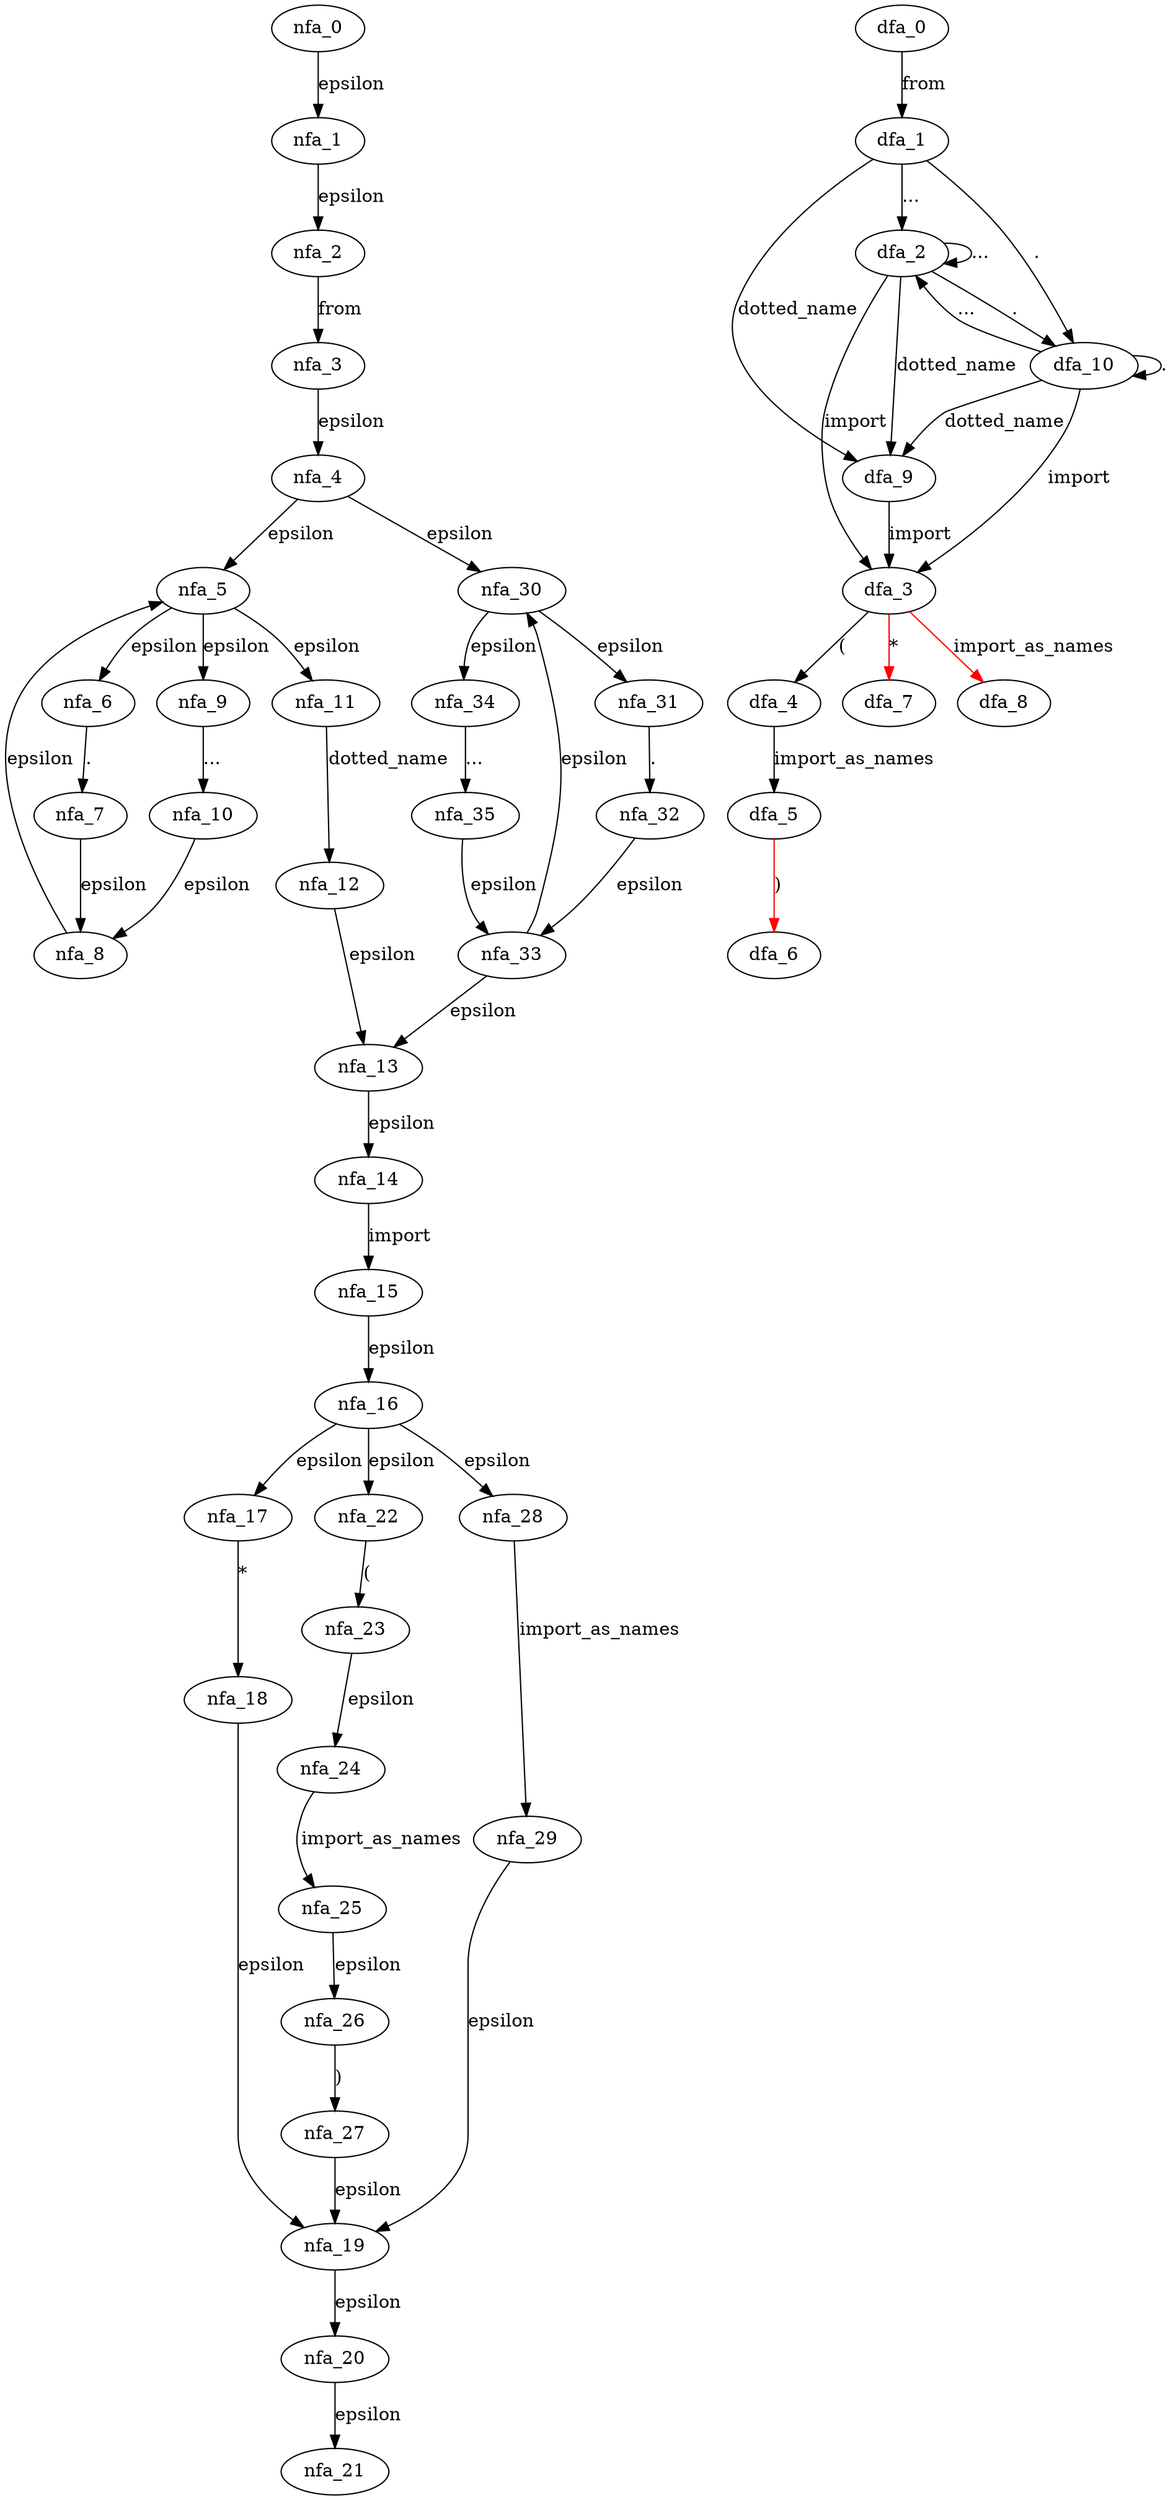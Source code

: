 digraph import_from {
 subgraph import_from_nfa {
  nfa_0->nfa_1[label=epsilon]
  nfa_1->nfa_2[label=epsilon]
  nfa_2->nfa_3[label="from"]
  nfa_3->nfa_4[label=epsilon]
  nfa_4->nfa_5[label=epsilon]
  nfa_5->nfa_6[label=epsilon]
  nfa_6->nfa_7[label="."]
  nfa_7->nfa_8[label=epsilon]
  nfa_8->nfa_5[label=epsilon]
  nfa_5->nfa_9[label=epsilon]
  nfa_9->nfa_10[label="..."]
  nfa_10->nfa_8[label=epsilon]
  nfa_5->nfa_11[label=epsilon]
  nfa_11->nfa_12[label=dotted_name]
  nfa_12->nfa_13[label=epsilon]
  nfa_13->nfa_14[label=epsilon]
  nfa_14->nfa_15[label="import"]
  nfa_15->nfa_16[label=epsilon]
  nfa_16->nfa_17[label=epsilon]
  nfa_17->nfa_18[label="*"]
  nfa_18->nfa_19[label=epsilon]
  nfa_19->nfa_20[label=epsilon]
  nfa_20->nfa_21[label=epsilon]
  nfa_16->nfa_22[label=epsilon]
  nfa_22->nfa_23[label="("]
  nfa_23->nfa_24[label=epsilon]
  nfa_24->nfa_25[label=import_as_names]
  nfa_25->nfa_26[label=epsilon]
  nfa_26->nfa_27[label=")"]
  nfa_27->nfa_19[label=epsilon]
  nfa_16->nfa_28[label=epsilon]
  nfa_28->nfa_29[label=import_as_names]
  nfa_29->nfa_19[label=epsilon]
  nfa_4->nfa_30[label=epsilon]
  nfa_30->nfa_31[label=epsilon]
  nfa_31->nfa_32[label="."]
  nfa_32->nfa_33[label=epsilon]
  nfa_33->nfa_30[label=epsilon]
  nfa_33->nfa_13[label=epsilon]
  nfa_30->nfa_34[label=epsilon]
  nfa_34->nfa_35[label="..."]
  nfa_35->nfa_33[label=epsilon]
  }
 subgraph import_from_dfa {
  dfa_0->dfa_1[label="from"]
  dfa_1->dfa_2[label="..."]
  dfa_2->dfa_3[label="import"]
  dfa_3->dfa_4[label="("]
  dfa_4->dfa_5[label=import_as_names]
  dfa_5->dfa_6[label=")",color=red]
  dfa_3->dfa_7[label="*",color=red]
  dfa_3->dfa_8[label=import_as_names,color=red]
  dfa_2->dfa_2[label="..."]
  dfa_2->dfa_9[label=dotted_name]
  dfa_9->dfa_3[label="import"]
  dfa_2->dfa_10[label="."]
  dfa_10->dfa_3[label="import"]
  dfa_10->dfa_2[label="..."]
  dfa_10->dfa_9[label=dotted_name]
  dfa_10->dfa_10[label="."]
  dfa_1->dfa_9[label=dotted_name]
  dfa_1->dfa_10[label="."]
  }
}
